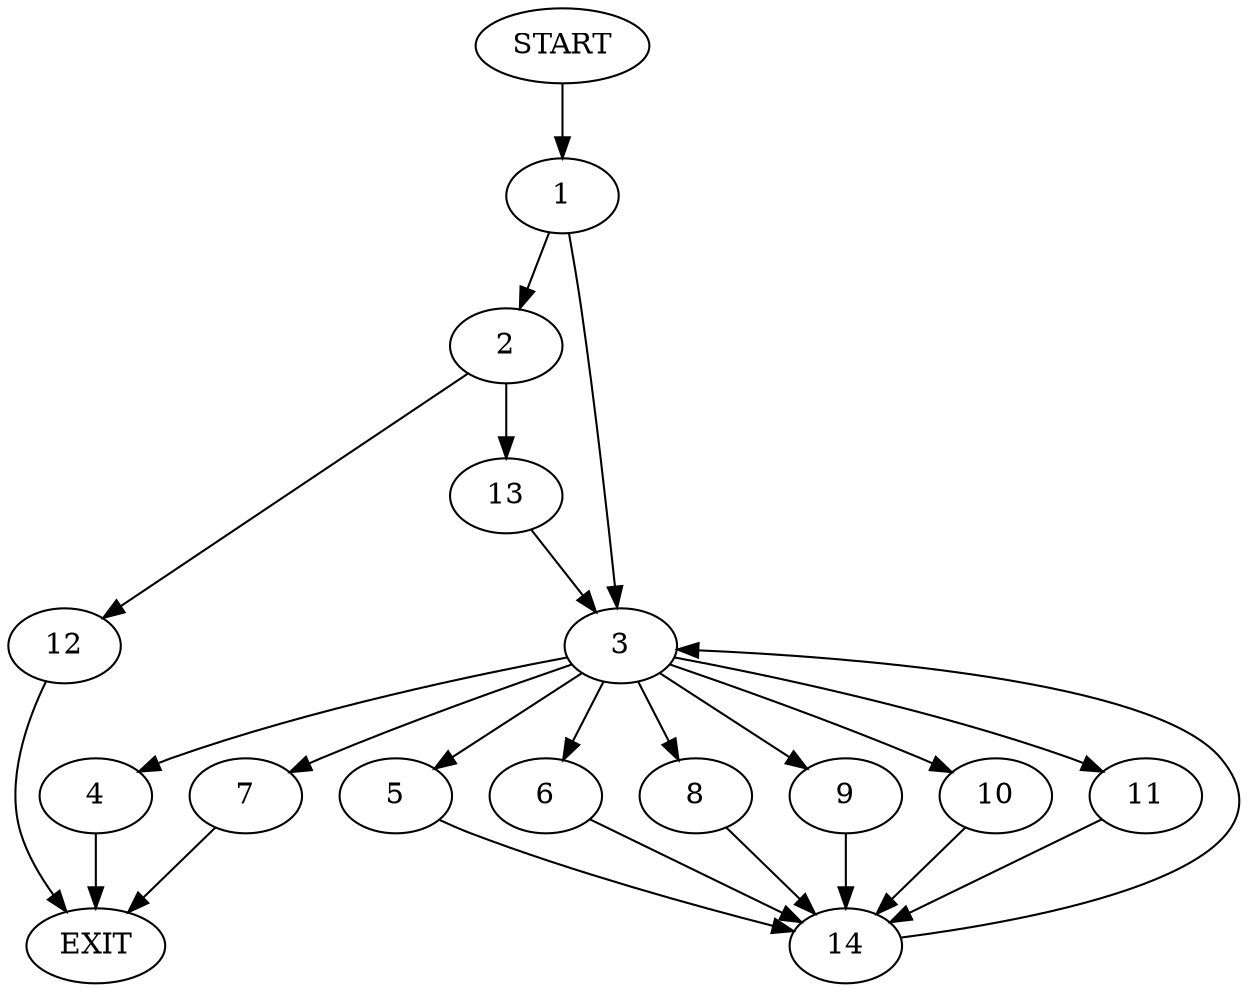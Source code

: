 digraph {
0 [label="START"]
15 [label="EXIT"]
0 -> 1
1 -> 2
1 -> 3
3 -> 4
3 -> 5
3 -> 6
3 -> 7
3 -> 8
3 -> 9
3 -> 10
3 -> 11
2 -> 12
2 -> 13
12 -> 15
13 -> 3
6 -> 14
5 -> 14
10 -> 14
11 -> 14
8 -> 14
9 -> 14
4 -> 15
7 -> 15
14 -> 3
}
